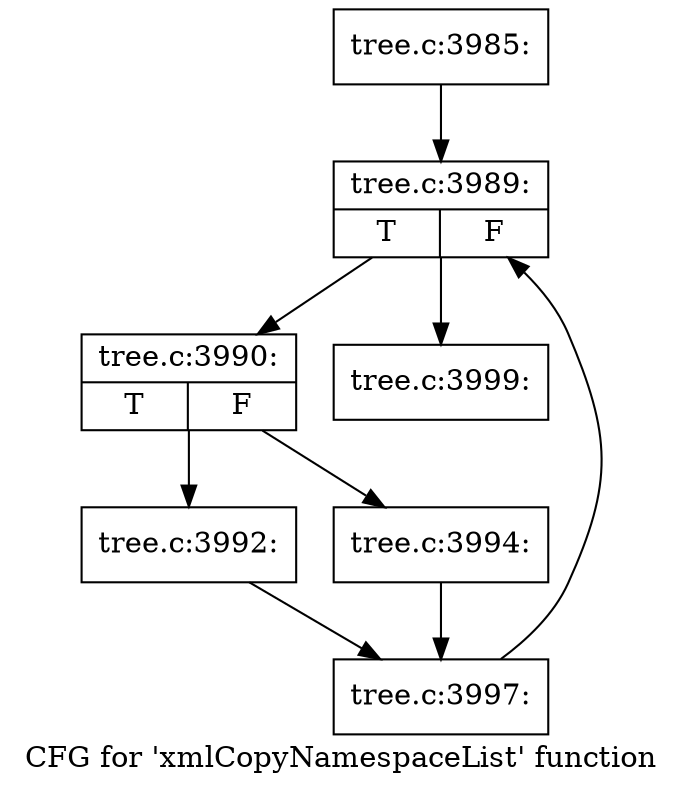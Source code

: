 digraph "CFG for 'xmlCopyNamespaceList' function" {
	label="CFG for 'xmlCopyNamespaceList' function";

	Node0x55ad0bbd6f20 [shape=record,label="{tree.c:3985:}"];
	Node0x55ad0bbd6f20 -> Node0x55ad0bbda7c0;
	Node0x55ad0bbda7c0 [shape=record,label="{tree.c:3989:|{<s0>T|<s1>F}}"];
	Node0x55ad0bbda7c0 -> Node0x55ad0bbdabc0;
	Node0x55ad0bbda7c0 -> Node0x55ad0bbda9e0;
	Node0x55ad0bbdabc0 [shape=record,label="{tree.c:3990:|{<s0>T|<s1>F}}"];
	Node0x55ad0bbdabc0 -> Node0x55ad0bbdaec0;
	Node0x55ad0bbdabc0 -> Node0x55ad0bbdaf60;
	Node0x55ad0bbdaec0 [shape=record,label="{tree.c:3992:}"];
	Node0x55ad0bbdaec0 -> Node0x55ad0bbdaf10;
	Node0x55ad0bbdaf60 [shape=record,label="{tree.c:3994:}"];
	Node0x55ad0bbdaf60 -> Node0x55ad0bbdaf10;
	Node0x55ad0bbdaf10 [shape=record,label="{tree.c:3997:}"];
	Node0x55ad0bbdaf10 -> Node0x55ad0bbda7c0;
	Node0x55ad0bbda9e0 [shape=record,label="{tree.c:3999:}"];
}
